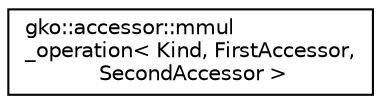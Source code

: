 digraph "Graphical Class Hierarchy"
{
 // INTERACTIVE_SVG=YES
  edge [fontname="Helvetica",fontsize="10",labelfontname="Helvetica",labelfontsize="10"];
  node [fontname="Helvetica",fontsize="10",shape=record];
  rankdir="LR";
  Node1 [label="gko::accessor::mmul\l_operation\< Kind, FirstAccessor,\l SecondAccessor \>",height=0.2,width=0.4,color="black", fillcolor="white", style="filled",URL="$structgko_1_1accessor_1_1mmul__operation.html"];
}
